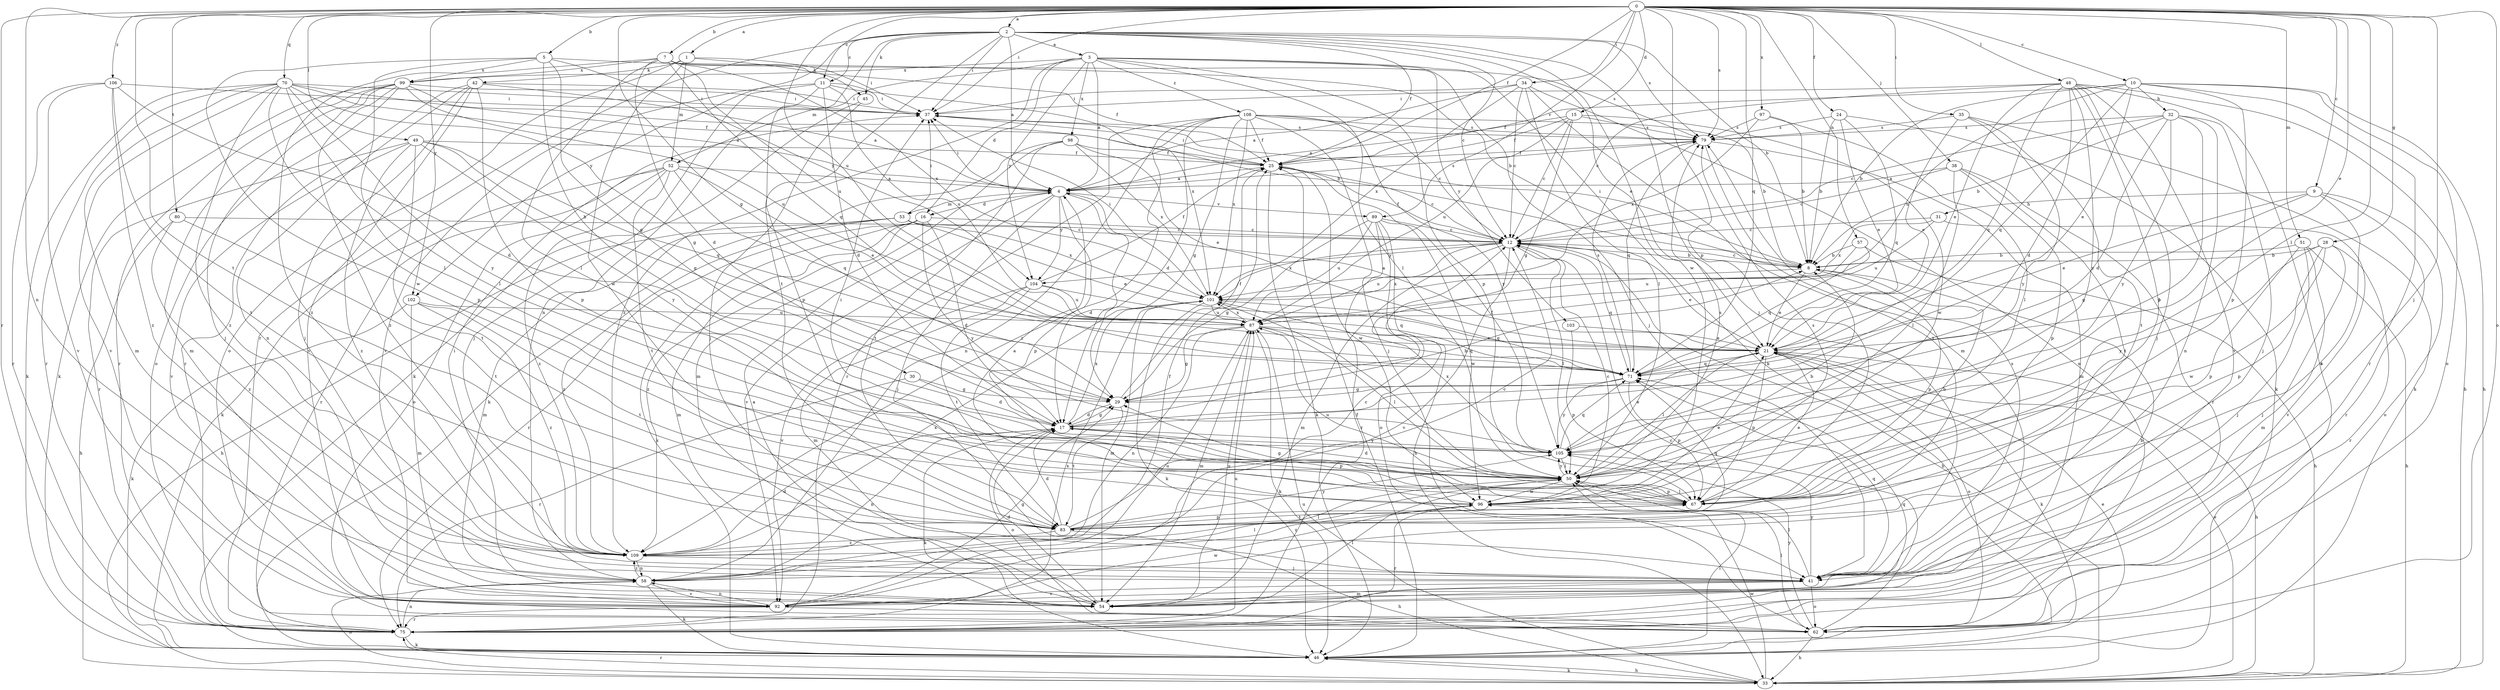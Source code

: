 strict digraph  {
0;
1;
2;
3;
4;
5;
7;
8;
9;
10;
11;
12;
15;
16;
17;
21;
24;
25;
28;
29;
30;
31;
32;
33;
34;
35;
37;
38;
41;
42;
45;
46;
48;
49;
50;
51;
52;
53;
54;
57;
58;
62;
67;
70;
71;
75;
79;
80;
83;
87;
89;
92;
96;
97;
98;
99;
101;
102;
103;
104;
105;
106;
108;
109;
0 -> 1  [label=a];
0 -> 2  [label=a];
0 -> 5  [label=b];
0 -> 7  [label=b];
0 -> 9  [label=c];
0 -> 10  [label=c];
0 -> 11  [label=c];
0 -> 15  [label=d];
0 -> 21  [label=e];
0 -> 24  [label=f];
0 -> 25  [label=f];
0 -> 28  [label=g];
0 -> 29  [label=g];
0 -> 34  [label=i];
0 -> 35  [label=i];
0 -> 37  [label=i];
0 -> 38  [label=j];
0 -> 41  [label=j];
0 -> 48  [label=l];
0 -> 49  [label=l];
0 -> 50  [label=l];
0 -> 51  [label=m];
0 -> 57  [label=n];
0 -> 58  [label=n];
0 -> 62  [label=o];
0 -> 67  [label=p];
0 -> 70  [label=q];
0 -> 71  [label=q];
0 -> 75  [label=r];
0 -> 79  [label=s];
0 -> 80  [label=t];
0 -> 83  [label=t];
0 -> 87  [label=u];
0 -> 89  [label=v];
0 -> 97  [label=x];
0 -> 102  [label=y];
0 -> 106  [label=z];
1 -> 37  [label=i];
1 -> 42  [label=k];
1 -> 45  [label=k];
1 -> 52  [label=m];
1 -> 62  [label=o];
1 -> 96  [label=w];
2 -> 3  [label=a];
2 -> 4  [label=a];
2 -> 8  [label=b];
2 -> 11  [label=c];
2 -> 12  [label=c];
2 -> 21  [label=e];
2 -> 25  [label=f];
2 -> 37  [label=i];
2 -> 41  [label=j];
2 -> 45  [label=k];
2 -> 58  [label=n];
2 -> 75  [label=r];
2 -> 79  [label=s];
2 -> 83  [label=t];
2 -> 96  [label=w];
2 -> 102  [label=y];
3 -> 4  [label=a];
3 -> 16  [label=d];
3 -> 41  [label=j];
3 -> 46  [label=k];
3 -> 50  [label=l];
3 -> 52  [label=m];
3 -> 67  [label=p];
3 -> 98  [label=x];
3 -> 99  [label=x];
3 -> 103  [label=y];
3 -> 104  [label=y];
3 -> 108  [label=z];
3 -> 109  [label=z];
4 -> 16  [label=d];
4 -> 17  [label=d];
4 -> 37  [label=i];
4 -> 41  [label=j];
4 -> 53  [label=m];
4 -> 67  [label=p];
4 -> 79  [label=s];
4 -> 89  [label=v];
4 -> 92  [label=v];
4 -> 104  [label=y];
5 -> 8  [label=b];
5 -> 29  [label=g];
5 -> 30  [label=h];
5 -> 50  [label=l];
5 -> 96  [label=w];
5 -> 99  [label=x];
5 -> 104  [label=y];
7 -> 17  [label=d];
7 -> 25  [label=f];
7 -> 50  [label=l];
7 -> 71  [label=q];
7 -> 79  [label=s];
7 -> 87  [label=u];
7 -> 99  [label=x];
7 -> 101  [label=x];
7 -> 109  [label=z];
8 -> 12  [label=c];
8 -> 21  [label=e];
8 -> 37  [label=i];
8 -> 67  [label=p];
8 -> 101  [label=x];
9 -> 21  [label=e];
9 -> 29  [label=g];
9 -> 31  [label=h];
9 -> 62  [label=o];
9 -> 75  [label=r];
9 -> 83  [label=t];
10 -> 8  [label=b];
10 -> 21  [label=e];
10 -> 25  [label=f];
10 -> 32  [label=h];
10 -> 33  [label=h];
10 -> 62  [label=o];
10 -> 67  [label=p];
10 -> 71  [label=q];
10 -> 75  [label=r];
10 -> 87  [label=u];
11 -> 17  [label=d];
11 -> 37  [label=i];
11 -> 41  [label=j];
11 -> 67  [label=p];
11 -> 87  [label=u];
11 -> 92  [label=v];
11 -> 101  [label=x];
12 -> 8  [label=b];
12 -> 21  [label=e];
12 -> 25  [label=f];
12 -> 33  [label=h];
12 -> 50  [label=l];
12 -> 54  [label=m];
12 -> 71  [label=q];
12 -> 87  [label=u];
12 -> 92  [label=v];
12 -> 101  [label=x];
12 -> 104  [label=y];
15 -> 4  [label=a];
15 -> 12  [label=c];
15 -> 25  [label=f];
15 -> 29  [label=g];
15 -> 79  [label=s];
15 -> 87  [label=u];
15 -> 96  [label=w];
16 -> 12  [label=c];
16 -> 17  [label=d];
16 -> 46  [label=k];
16 -> 54  [label=m];
16 -> 75  [label=r];
16 -> 105  [label=y];
16 -> 109  [label=z];
17 -> 8  [label=b];
17 -> 29  [label=g];
17 -> 46  [label=k];
17 -> 58  [label=n];
17 -> 62  [label=o];
17 -> 67  [label=p];
17 -> 101  [label=x];
17 -> 105  [label=y];
21 -> 4  [label=a];
21 -> 33  [label=h];
21 -> 46  [label=k];
21 -> 50  [label=l];
21 -> 62  [label=o];
21 -> 67  [label=p];
21 -> 71  [label=q];
24 -> 8  [label=b];
24 -> 21  [label=e];
24 -> 46  [label=k];
24 -> 71  [label=q];
24 -> 79  [label=s];
25 -> 4  [label=a];
25 -> 12  [label=c];
25 -> 37  [label=i];
25 -> 46  [label=k];
25 -> 96  [label=w];
28 -> 8  [label=b];
28 -> 41  [label=j];
28 -> 67  [label=p];
28 -> 75  [label=r];
28 -> 96  [label=w];
28 -> 105  [label=y];
29 -> 17  [label=d];
29 -> 25  [label=f];
29 -> 83  [label=t];
30 -> 17  [label=d];
30 -> 29  [label=g];
30 -> 75  [label=r];
31 -> 12  [label=c];
31 -> 87  [label=u];
31 -> 92  [label=v];
31 -> 101  [label=x];
32 -> 8  [label=b];
32 -> 12  [label=c];
32 -> 17  [label=d];
32 -> 41  [label=j];
32 -> 50  [label=l];
32 -> 58  [label=n];
32 -> 79  [label=s];
32 -> 105  [label=y];
33 -> 21  [label=e];
33 -> 46  [label=k];
33 -> 58  [label=n];
33 -> 75  [label=r];
33 -> 87  [label=u];
33 -> 96  [label=w];
34 -> 4  [label=a];
34 -> 12  [label=c];
34 -> 37  [label=i];
34 -> 50  [label=l];
34 -> 54  [label=m];
34 -> 62  [label=o];
34 -> 101  [label=x];
35 -> 21  [label=e];
35 -> 46  [label=k];
35 -> 79  [label=s];
35 -> 83  [label=t];
35 -> 105  [label=y];
37 -> 79  [label=s];
38 -> 4  [label=a];
38 -> 12  [label=c];
38 -> 50  [label=l];
38 -> 67  [label=p];
38 -> 75  [label=r];
38 -> 83  [label=t];
41 -> 50  [label=l];
41 -> 54  [label=m];
41 -> 62  [label=o];
41 -> 71  [label=q];
41 -> 79  [label=s];
41 -> 92  [label=v];
41 -> 105  [label=y];
42 -> 4  [label=a];
42 -> 37  [label=i];
42 -> 41  [label=j];
42 -> 58  [label=n];
42 -> 67  [label=p];
42 -> 75  [label=r];
42 -> 92  [label=v];
45 -> 41  [label=j];
45 -> 46  [label=k];
46 -> 21  [label=e];
46 -> 25  [label=f];
46 -> 33  [label=h];
46 -> 50  [label=l];
48 -> 12  [label=c];
48 -> 17  [label=d];
48 -> 21  [label=e];
48 -> 33  [label=h];
48 -> 37  [label=i];
48 -> 41  [label=j];
48 -> 62  [label=o];
48 -> 67  [label=p];
48 -> 71  [label=q];
48 -> 92  [label=v];
48 -> 105  [label=y];
49 -> 25  [label=f];
49 -> 29  [label=g];
49 -> 71  [label=q];
49 -> 75  [label=r];
49 -> 83  [label=t];
49 -> 92  [label=v];
49 -> 105  [label=y];
49 -> 109  [label=z];
50 -> 8  [label=b];
50 -> 17  [label=d];
50 -> 37  [label=i];
50 -> 67  [label=p];
50 -> 79  [label=s];
50 -> 96  [label=w];
50 -> 105  [label=y];
51 -> 8  [label=b];
51 -> 33  [label=h];
51 -> 41  [label=j];
51 -> 54  [label=m];
51 -> 67  [label=p];
52 -> 4  [label=a];
52 -> 21  [label=e];
52 -> 46  [label=k];
52 -> 62  [label=o];
52 -> 71  [label=q];
52 -> 75  [label=r];
52 -> 83  [label=t];
52 -> 109  [label=z];
53 -> 12  [label=c];
53 -> 21  [label=e];
53 -> 33  [label=h];
53 -> 37  [label=i];
53 -> 54  [label=m];
53 -> 101  [label=x];
53 -> 109  [label=z];
54 -> 4  [label=a];
54 -> 8  [label=b];
54 -> 17  [label=d];
54 -> 50  [label=l];
54 -> 87  [label=u];
57 -> 8  [label=b];
57 -> 33  [label=h];
57 -> 71  [label=q];
57 -> 87  [label=u];
58 -> 25  [label=f];
58 -> 37  [label=i];
58 -> 46  [label=k];
58 -> 50  [label=l];
58 -> 92  [label=v];
58 -> 109  [label=z];
62 -> 12  [label=c];
62 -> 33  [label=h];
62 -> 50  [label=l];
62 -> 105  [label=y];
67 -> 8  [label=b];
67 -> 21  [label=e];
67 -> 29  [label=g];
67 -> 50  [label=l];
67 -> 83  [label=t];
67 -> 87  [label=u];
70 -> 4  [label=a];
70 -> 25  [label=f];
70 -> 29  [label=g];
70 -> 37  [label=i];
70 -> 46  [label=k];
70 -> 50  [label=l];
70 -> 54  [label=m];
70 -> 67  [label=p];
70 -> 75  [label=r];
70 -> 92  [label=v];
70 -> 105  [label=y];
70 -> 109  [label=z];
71 -> 29  [label=g];
71 -> 67  [label=p];
71 -> 79  [label=s];
71 -> 105  [label=y];
75 -> 46  [label=k];
75 -> 58  [label=n];
75 -> 71  [label=q];
75 -> 87  [label=u];
75 -> 101  [label=x];
79 -> 25  [label=f];
79 -> 54  [label=m];
79 -> 71  [label=q];
79 -> 83  [label=t];
80 -> 12  [label=c];
80 -> 33  [label=h];
80 -> 83  [label=t];
80 -> 109  [label=z];
83 -> 12  [label=c];
83 -> 17  [label=d];
83 -> 33  [label=h];
83 -> 67  [label=p];
83 -> 71  [label=q];
83 -> 105  [label=y];
83 -> 109  [label=z];
87 -> 21  [label=e];
87 -> 29  [label=g];
87 -> 46  [label=k];
87 -> 50  [label=l];
87 -> 54  [label=m];
87 -> 58  [label=n];
87 -> 71  [label=q];
87 -> 101  [label=x];
89 -> 12  [label=c];
89 -> 29  [label=g];
89 -> 33  [label=h];
89 -> 62  [label=o];
89 -> 75  [label=r];
89 -> 87  [label=u];
89 -> 96  [label=w];
92 -> 29  [label=g];
92 -> 58  [label=n];
92 -> 62  [label=o];
92 -> 75  [label=r];
92 -> 87  [label=u];
92 -> 96  [label=w];
96 -> 4  [label=a];
96 -> 12  [label=c];
96 -> 21  [label=e];
96 -> 75  [label=r];
96 -> 79  [label=s];
96 -> 109  [label=z];
97 -> 8  [label=b];
97 -> 50  [label=l];
97 -> 79  [label=s];
97 -> 101  [label=x];
98 -> 21  [label=e];
98 -> 25  [label=f];
98 -> 46  [label=k];
98 -> 54  [label=m];
98 -> 83  [label=t];
98 -> 101  [label=x];
99 -> 8  [label=b];
99 -> 37  [label=i];
99 -> 41  [label=j];
99 -> 46  [label=k];
99 -> 54  [label=m];
99 -> 62  [label=o];
99 -> 75  [label=r];
99 -> 87  [label=u];
99 -> 109  [label=z];
101 -> 37  [label=i];
101 -> 46  [label=k];
101 -> 50  [label=l];
101 -> 54  [label=m];
101 -> 71  [label=q];
101 -> 87  [label=u];
102 -> 46  [label=k];
102 -> 54  [label=m];
102 -> 83  [label=t];
102 -> 87  [label=u];
102 -> 109  [label=z];
103 -> 21  [label=e];
103 -> 67  [label=p];
104 -> 25  [label=f];
104 -> 54  [label=m];
104 -> 71  [label=q];
104 -> 83  [label=t];
104 -> 87  [label=u];
104 -> 92  [label=v];
105 -> 21  [label=e];
105 -> 25  [label=f];
105 -> 50  [label=l];
105 -> 71  [label=q];
105 -> 101  [label=x];
106 -> 17  [label=d];
106 -> 37  [label=i];
106 -> 75  [label=r];
106 -> 83  [label=t];
106 -> 92  [label=v];
106 -> 109  [label=z];
108 -> 8  [label=b];
108 -> 12  [label=c];
108 -> 17  [label=d];
108 -> 25  [label=f];
108 -> 29  [label=g];
108 -> 41  [label=j];
108 -> 58  [label=n];
108 -> 75  [label=r];
108 -> 79  [label=s];
108 -> 101  [label=x];
108 -> 105  [label=y];
108 -> 109  [label=z];
109 -> 12  [label=c];
109 -> 17  [label=d];
109 -> 41  [label=j];
109 -> 50  [label=l];
109 -> 58  [label=n];
109 -> 101  [label=x];
}
